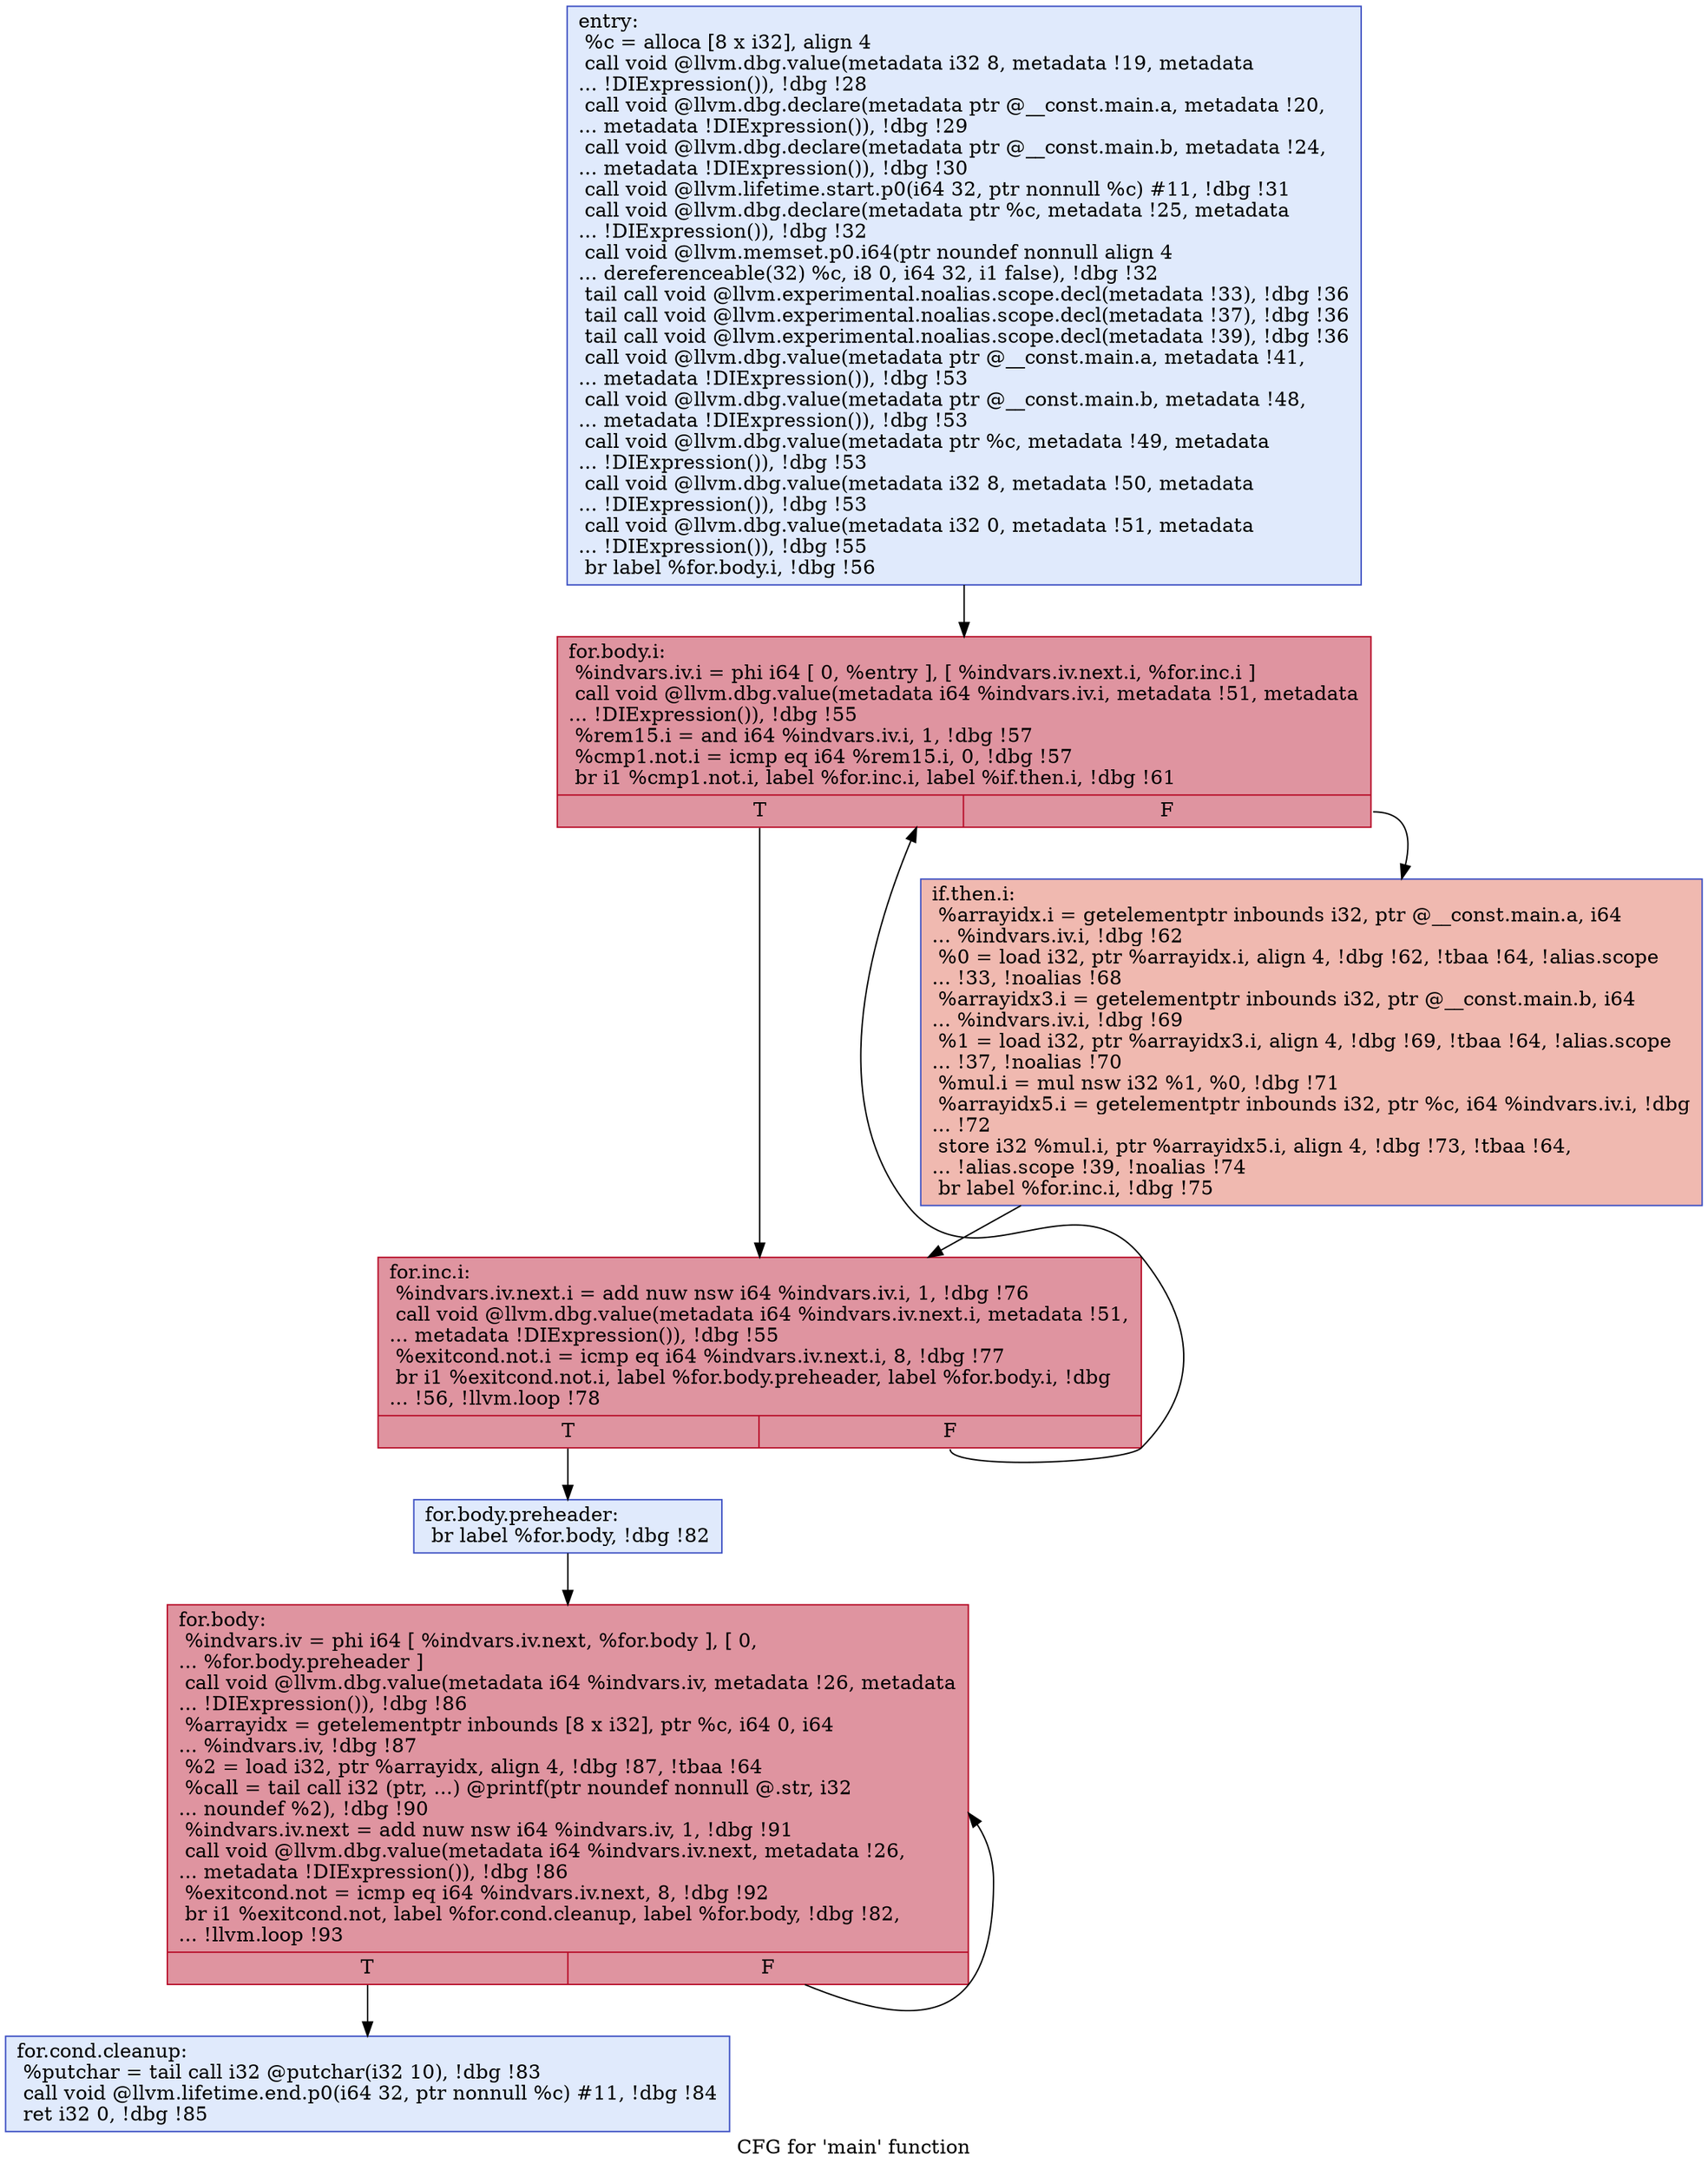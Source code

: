 digraph "CFG for 'main' function" {
	label="CFG for 'main' function";

	Node0x55dedaac1500 [shape=record,color="#3d50c3ff", style=filled, fillcolor="#b9d0f970",label="{entry:\l  %c = alloca [8 x i32], align 4\l  call void @llvm.dbg.value(metadata i32 8, metadata !19, metadata\l... !DIExpression()), !dbg !28\l  call void @llvm.dbg.declare(metadata ptr @__const.main.a, metadata !20,\l... metadata !DIExpression()), !dbg !29\l  call void @llvm.dbg.declare(metadata ptr @__const.main.b, metadata !24,\l... metadata !DIExpression()), !dbg !30\l  call void @llvm.lifetime.start.p0(i64 32, ptr nonnull %c) #11, !dbg !31\l  call void @llvm.dbg.declare(metadata ptr %c, metadata !25, metadata\l... !DIExpression()), !dbg !32\l  call void @llvm.memset.p0.i64(ptr noundef nonnull align 4\l... dereferenceable(32) %c, i8 0, i64 32, i1 false), !dbg !32\l  tail call void @llvm.experimental.noalias.scope.decl(metadata !33), !dbg !36\l  tail call void @llvm.experimental.noalias.scope.decl(metadata !37), !dbg !36\l  tail call void @llvm.experimental.noalias.scope.decl(metadata !39), !dbg !36\l  call void @llvm.dbg.value(metadata ptr @__const.main.a, metadata !41,\l... metadata !DIExpression()), !dbg !53\l  call void @llvm.dbg.value(metadata ptr @__const.main.b, metadata !48,\l... metadata !DIExpression()), !dbg !53\l  call void @llvm.dbg.value(metadata ptr %c, metadata !49, metadata\l... !DIExpression()), !dbg !53\l  call void @llvm.dbg.value(metadata i32 8, metadata !50, metadata\l... !DIExpression()), !dbg !53\l  call void @llvm.dbg.value(metadata i32 0, metadata !51, metadata\l... !DIExpression()), !dbg !55\l  br label %for.body.i, !dbg !56\l}"];
	Node0x55dedaac1500 -> Node0x55dedaac5210;
	Node0x55dedaac5210 [shape=record,color="#b70d28ff", style=filled, fillcolor="#b70d2870",label="{for.body.i:                                       \l  %indvars.iv.i = phi i64 [ 0, %entry ], [ %indvars.iv.next.i, %for.inc.i ]\l  call void @llvm.dbg.value(metadata i64 %indvars.iv.i, metadata !51, metadata\l... !DIExpression()), !dbg !55\l  %rem15.i = and i64 %indvars.iv.i, 1, !dbg !57\l  %cmp1.not.i = icmp eq i64 %rem15.i, 0, !dbg !57\l  br i1 %cmp1.not.i, label %for.inc.i, label %if.then.i, !dbg !61\l|{<s0>T|<s1>F}}"];
	Node0x55dedaac5210:s0 -> Node0x55dedaac54c0;
	Node0x55dedaac5210:s1 -> Node0x55dedaac6710;
	Node0x55dedaac6710 [shape=record,color="#3d50c3ff", style=filled, fillcolor="#de614d70",label="{if.then.i:                                        \l  %arrayidx.i = getelementptr inbounds i32, ptr @__const.main.a, i64\l... %indvars.iv.i, !dbg !62\l  %0 = load i32, ptr %arrayidx.i, align 4, !dbg !62, !tbaa !64, !alias.scope\l... !33, !noalias !68\l  %arrayidx3.i = getelementptr inbounds i32, ptr @__const.main.b, i64\l... %indvars.iv.i, !dbg !69\l  %1 = load i32, ptr %arrayidx3.i, align 4, !dbg !69, !tbaa !64, !alias.scope\l... !37, !noalias !70\l  %mul.i = mul nsw i32 %1, %0, !dbg !71\l  %arrayidx5.i = getelementptr inbounds i32, ptr %c, i64 %indvars.iv.i, !dbg\l... !72\l  store i32 %mul.i, ptr %arrayidx5.i, align 4, !dbg !73, !tbaa !64,\l... !alias.scope !39, !noalias !74\l  br label %for.inc.i, !dbg !75\l}"];
	Node0x55dedaac6710 -> Node0x55dedaac54c0;
	Node0x55dedaac54c0 [shape=record,color="#b70d28ff", style=filled, fillcolor="#b70d2870",label="{for.inc.i:                                        \l  %indvars.iv.next.i = add nuw nsw i64 %indvars.iv.i, 1, !dbg !76\l  call void @llvm.dbg.value(metadata i64 %indvars.iv.next.i, metadata !51,\l... metadata !DIExpression()), !dbg !55\l  %exitcond.not.i = icmp eq i64 %indvars.iv.next.i, 8, !dbg !77\l  br i1 %exitcond.not.i, label %for.body.preheader, label %for.body.i, !dbg\l... !56, !llvm.loop !78\l|{<s0>T|<s1>F}}"];
	Node0x55dedaac54c0:s0 -> Node0x55dedaaca690;
	Node0x55dedaac54c0:s1 -> Node0x55dedaac5210;
	Node0x55dedaaca690 [shape=record,color="#3d50c3ff", style=filled, fillcolor="#b9d0f970",label="{for.body.preheader:                               \l  br label %for.body, !dbg !82\l}"];
	Node0x55dedaaca690 -> Node0x55dedaacaf00;
	Node0x55dedaacb0d0 [shape=record,color="#3d50c3ff", style=filled, fillcolor="#b9d0f970",label="{for.cond.cleanup:                                 \l  %putchar = tail call i32 @putchar(i32 10), !dbg !83\l  call void @llvm.lifetime.end.p0(i64 32, ptr nonnull %c) #11, !dbg !84\l  ret i32 0, !dbg !85\l}"];
	Node0x55dedaacaf00 [shape=record,color="#b70d28ff", style=filled, fillcolor="#b70d2870",label="{for.body:                                         \l  %indvars.iv = phi i64 [ %indvars.iv.next, %for.body ], [ 0,\l... %for.body.preheader ]\l  call void @llvm.dbg.value(metadata i64 %indvars.iv, metadata !26, metadata\l... !DIExpression()), !dbg !86\l  %arrayidx = getelementptr inbounds [8 x i32], ptr %c, i64 0, i64\l... %indvars.iv, !dbg !87\l  %2 = load i32, ptr %arrayidx, align 4, !dbg !87, !tbaa !64\l  %call = tail call i32 (ptr, ...) @printf(ptr noundef nonnull @.str, i32\l... noundef %2), !dbg !90\l  %indvars.iv.next = add nuw nsw i64 %indvars.iv, 1, !dbg !91\l  call void @llvm.dbg.value(metadata i64 %indvars.iv.next, metadata !26,\l... metadata !DIExpression()), !dbg !86\l  %exitcond.not = icmp eq i64 %indvars.iv.next, 8, !dbg !92\l  br i1 %exitcond.not, label %for.cond.cleanup, label %for.body, !dbg !82,\l... !llvm.loop !93\l|{<s0>T|<s1>F}}"];
	Node0x55dedaacaf00:s0 -> Node0x55dedaacb0d0;
	Node0x55dedaacaf00:s1 -> Node0x55dedaacaf00;
}
